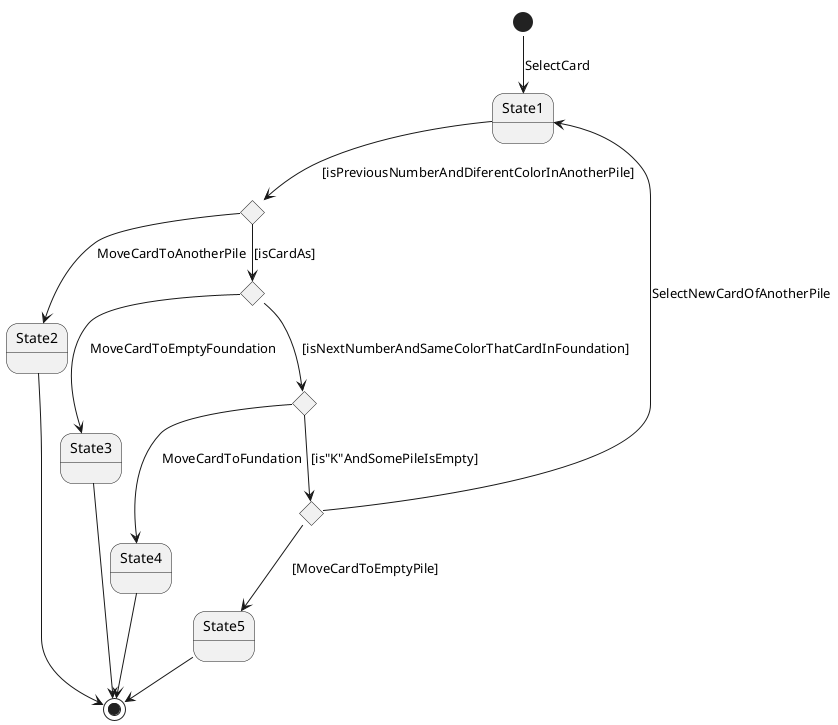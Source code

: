 @startuml UseCaseMoveCard 
!pragma layout smetana
state State1
state if <<choice>>
state if2 <<choice>>
state if3 <<choice>>
state if4 <<choice>>
state State2
state State3
state State4
state State5
[*] --> State1: SelectCard 
State1 --> if: [isPreviousNumberAndDiferentColorInAnotherPile]
if --> if2: [isCardAs]
if --> State2: MoveCardToAnotherPile
if2 --> State3: MoveCardToEmptyFoundation
if2 --> if3: [isNextNumberAndSameColorThatCardInFoundation]
if3 -->State4: MoveCardToFundation
if3 --> if4: [is"K"AndSomePileIsEmpty]
if4 --> State5: [MoveCardToEmptyPile]
if4 --> State1: SelectNewCardOfAnotherPile
State3 -->[*]
State2--> [*]
State4 --> [*]
State5 --> [*]
@enduml
